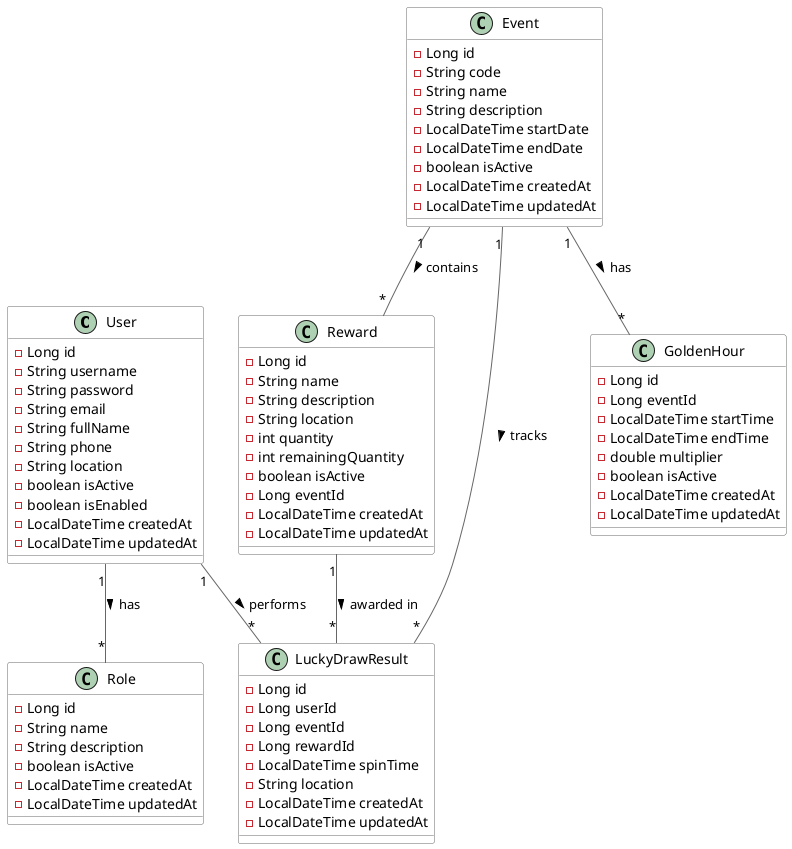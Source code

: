 @startuml Luckydraw Entities

' Style settings
skinparam class {
    BackgroundColor white
    ArrowColor #666666
    BorderColor #666666
}

' Entities
class User {
    -Long id
    -String username
    -String password
    -String email
    -String fullName
    -String phone
    -String location
    -boolean isActive
    -boolean isEnabled
    -LocalDateTime createdAt
    -LocalDateTime updatedAt
}

class Role {
    -Long id
    -String name 
    -String description
    -boolean isActive
    -LocalDateTime createdAt 
    -LocalDateTime updatedAt
}

class Event {
    -Long id
    -String code
    -String name
    -String description
    -LocalDateTime startDate
    -LocalDateTime endDate
    -boolean isActive
    -LocalDateTime createdAt
    -LocalDateTime updatedAt
}

class Reward {
    -Long id
    -String name
    -String description
    -String location
    -int quantity
    -int remainingQuantity
    -boolean isActive
    -Long eventId
    -LocalDateTime createdAt
    -LocalDateTime updatedAt
}

class LuckyDrawResult {
    -Long id
    -Long userId
    -Long eventId
    -Long rewardId
    -LocalDateTime spinTime
    -String location
    -LocalDateTime createdAt
    -LocalDateTime updatedAt
}

class GoldenHour {
    -Long id
    -Long eventId
    -LocalDateTime startTime
    -LocalDateTime endTime
    -double multiplier
    -boolean isActive
    -LocalDateTime createdAt
    -LocalDateTime updatedAt
}

' Relationships
User "1" -- "*" Role : has >
User "1" -- "*" LuckyDrawResult : performs >
Event "1" -- "*" Reward : contains >
Event "1" -- "*" GoldenHour : has >
Event "1" -- "*" LuckyDrawResult : tracks >
Reward "1" -- "*" LuckyDrawResult : awarded in >

@enduml